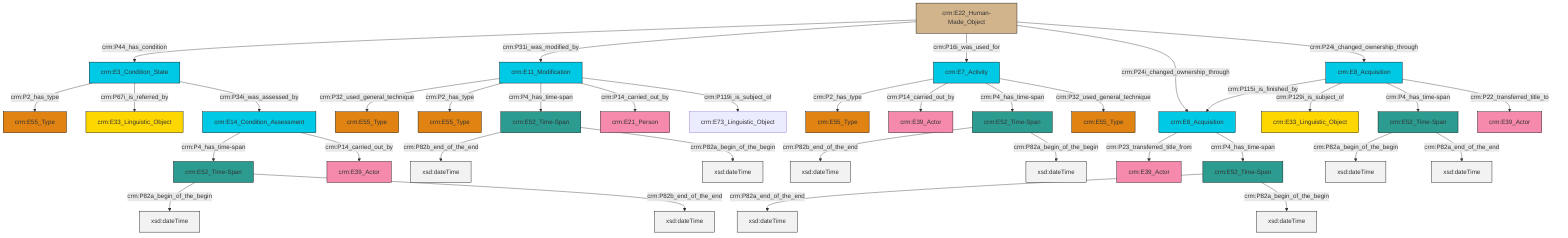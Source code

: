 graph TD
classDef Literal fill:#f2f2f2,stroke:#000000;
classDef CRM_Entity fill:#FFFFFF,stroke:#000000;
classDef Temporal_Entity fill:#00C9E6, stroke:#000000;
classDef Type fill:#E18312, stroke:#000000;
classDef Time-Span fill:#2C9C91, stroke:#000000;
classDef Appellation fill:#FFEB7F, stroke:#000000;
classDef Place fill:#008836, stroke:#000000;
classDef Persistent_Item fill:#B266B2, stroke:#000000;
classDef Conceptual_Object fill:#FFD700, stroke:#000000;
classDef Physical_Thing fill:#D2B48C, stroke:#000000;
classDef Actor fill:#f58aad, stroke:#000000;
classDef PC_Classes fill:#4ce600, stroke:#000000;
classDef Multi fill:#cccccc,stroke:#000000;

4["crm:E11_Modification"]:::Temporal_Entity -->|crm:P32_used_general_technique| 5["crm:E55_Type"]:::Type
6["crm:E14_Condition_Assessment"]:::Temporal_Entity -->|crm:P4_has_time-span| 8["crm:E52_Time-Span"]:::Time-Span
9["crm:E7_Activity"]:::Temporal_Entity -->|crm:P2_has_type| 10["crm:E55_Type"]:::Type
11["crm:E8_Acquisition"]:::Temporal_Entity -->|crm:P115i_is_finished_by| 12["crm:E8_Acquisition"]:::Temporal_Entity
13["crm:E52_Time-Span"]:::Time-Span -->|crm:P82b_end_of_the_end| 14[xsd:dateTime]:::Literal
15["crm:E22_Human-Made_Object"]:::Physical_Thing -->|crm:P44_has_condition| 16["crm:E3_Condition_State"]:::Temporal_Entity
4["crm:E11_Modification"]:::Temporal_Entity -->|crm:P2_has_type| 19["crm:E55_Type"]:::Type
15["crm:E22_Human-Made_Object"]:::Physical_Thing -->|crm:P31i_was_modified_by| 4["crm:E11_Modification"]:::Temporal_Entity
15["crm:E22_Human-Made_Object"]:::Physical_Thing -->|crm:P16i_was_used_for| 9["crm:E7_Activity"]:::Temporal_Entity
4["crm:E11_Modification"]:::Temporal_Entity -->|crm:P4_has_time-span| 13["crm:E52_Time-Span"]:::Time-Span
4["crm:E11_Modification"]:::Temporal_Entity -->|crm:P14_carried_out_by| 23["crm:E21_Person"]:::Actor
16["crm:E3_Condition_State"]:::Temporal_Entity -->|crm:P2_has_type| 17["crm:E55_Type"]:::Type
4["crm:E11_Modification"]:::Temporal_Entity -->|crm:P119i_is_subject_of| 25["crm:E73_Linguistic_Object"]:::Default
15["crm:E22_Human-Made_Object"]:::Physical_Thing -->|crm:P24i_changed_ownership_through| 12["crm:E8_Acquisition"]:::Temporal_Entity
16["crm:E3_Condition_State"]:::Temporal_Entity -->|crm:P67i_is_referred_by| 0["crm:E33_Linguistic_Object"]:::Conceptual_Object
13["crm:E52_Time-Span"]:::Time-Span -->|crm:P82a_begin_of_the_begin| 27[xsd:dateTime]:::Literal
33["crm:E52_Time-Span"]:::Time-Span -->|crm:P82b_end_of_the_end| 34[xsd:dateTime]:::Literal
33["crm:E52_Time-Span"]:::Time-Span -->|crm:P82a_begin_of_the_begin| 35[xsd:dateTime]:::Literal
6["crm:E14_Condition_Assessment"]:::Temporal_Entity -->|crm:P14_carried_out_by| 30["crm:E39_Actor"]:::Actor
11["crm:E8_Acquisition"]:::Temporal_Entity -->|crm:P129i_is_subject_of| 21["crm:E33_Linguistic_Object"]:::Conceptual_Object
12["crm:E8_Acquisition"]:::Temporal_Entity -->|crm:P23_transferred_title_from| 36["crm:E39_Actor"]:::Actor
15["crm:E22_Human-Made_Object"]:::Physical_Thing -->|crm:P24i_changed_ownership_through| 11["crm:E8_Acquisition"]:::Temporal_Entity
37["crm:E52_Time-Span"]:::Time-Span -->|crm:P82a_begin_of_the_begin| 38[xsd:dateTime]:::Literal
8["crm:E52_Time-Span"]:::Time-Span -->|crm:P82a_begin_of_the_begin| 43[xsd:dateTime]:::Literal
9["crm:E7_Activity"]:::Temporal_Entity -->|crm:P14_carried_out_by| 2["crm:E39_Actor"]:::Actor
11["crm:E8_Acquisition"]:::Temporal_Entity -->|crm:P4_has_time-span| 37["crm:E52_Time-Span"]:::Time-Span
9["crm:E7_Activity"]:::Temporal_Entity -->|crm:P4_has_time-span| 33["crm:E52_Time-Span"]:::Time-Span
37["crm:E52_Time-Span"]:::Time-Span -->|crm:P82a_end_of_the_end| 48[xsd:dateTime]:::Literal
28["crm:E52_Time-Span"]:::Time-Span -->|crm:P82a_end_of_the_end| 51[xsd:dateTime]:::Literal
11["crm:E8_Acquisition"]:::Temporal_Entity -->|crm:P22_transferred_title_to| 52["crm:E39_Actor"]:::Actor
8["crm:E52_Time-Span"]:::Time-Span -->|crm:P82b_end_of_the_end| 55[xsd:dateTime]:::Literal
16["crm:E3_Condition_State"]:::Temporal_Entity -->|crm:P34i_was_assessed_by| 6["crm:E14_Condition_Assessment"]:::Temporal_Entity
9["crm:E7_Activity"]:::Temporal_Entity -->|crm:P32_used_general_technique| 53["crm:E55_Type"]:::Type
28["crm:E52_Time-Span"]:::Time-Span -->|crm:P82a_begin_of_the_begin| 58[xsd:dateTime]:::Literal
12["crm:E8_Acquisition"]:::Temporal_Entity -->|crm:P4_has_time-span| 28["crm:E52_Time-Span"]:::Time-Span